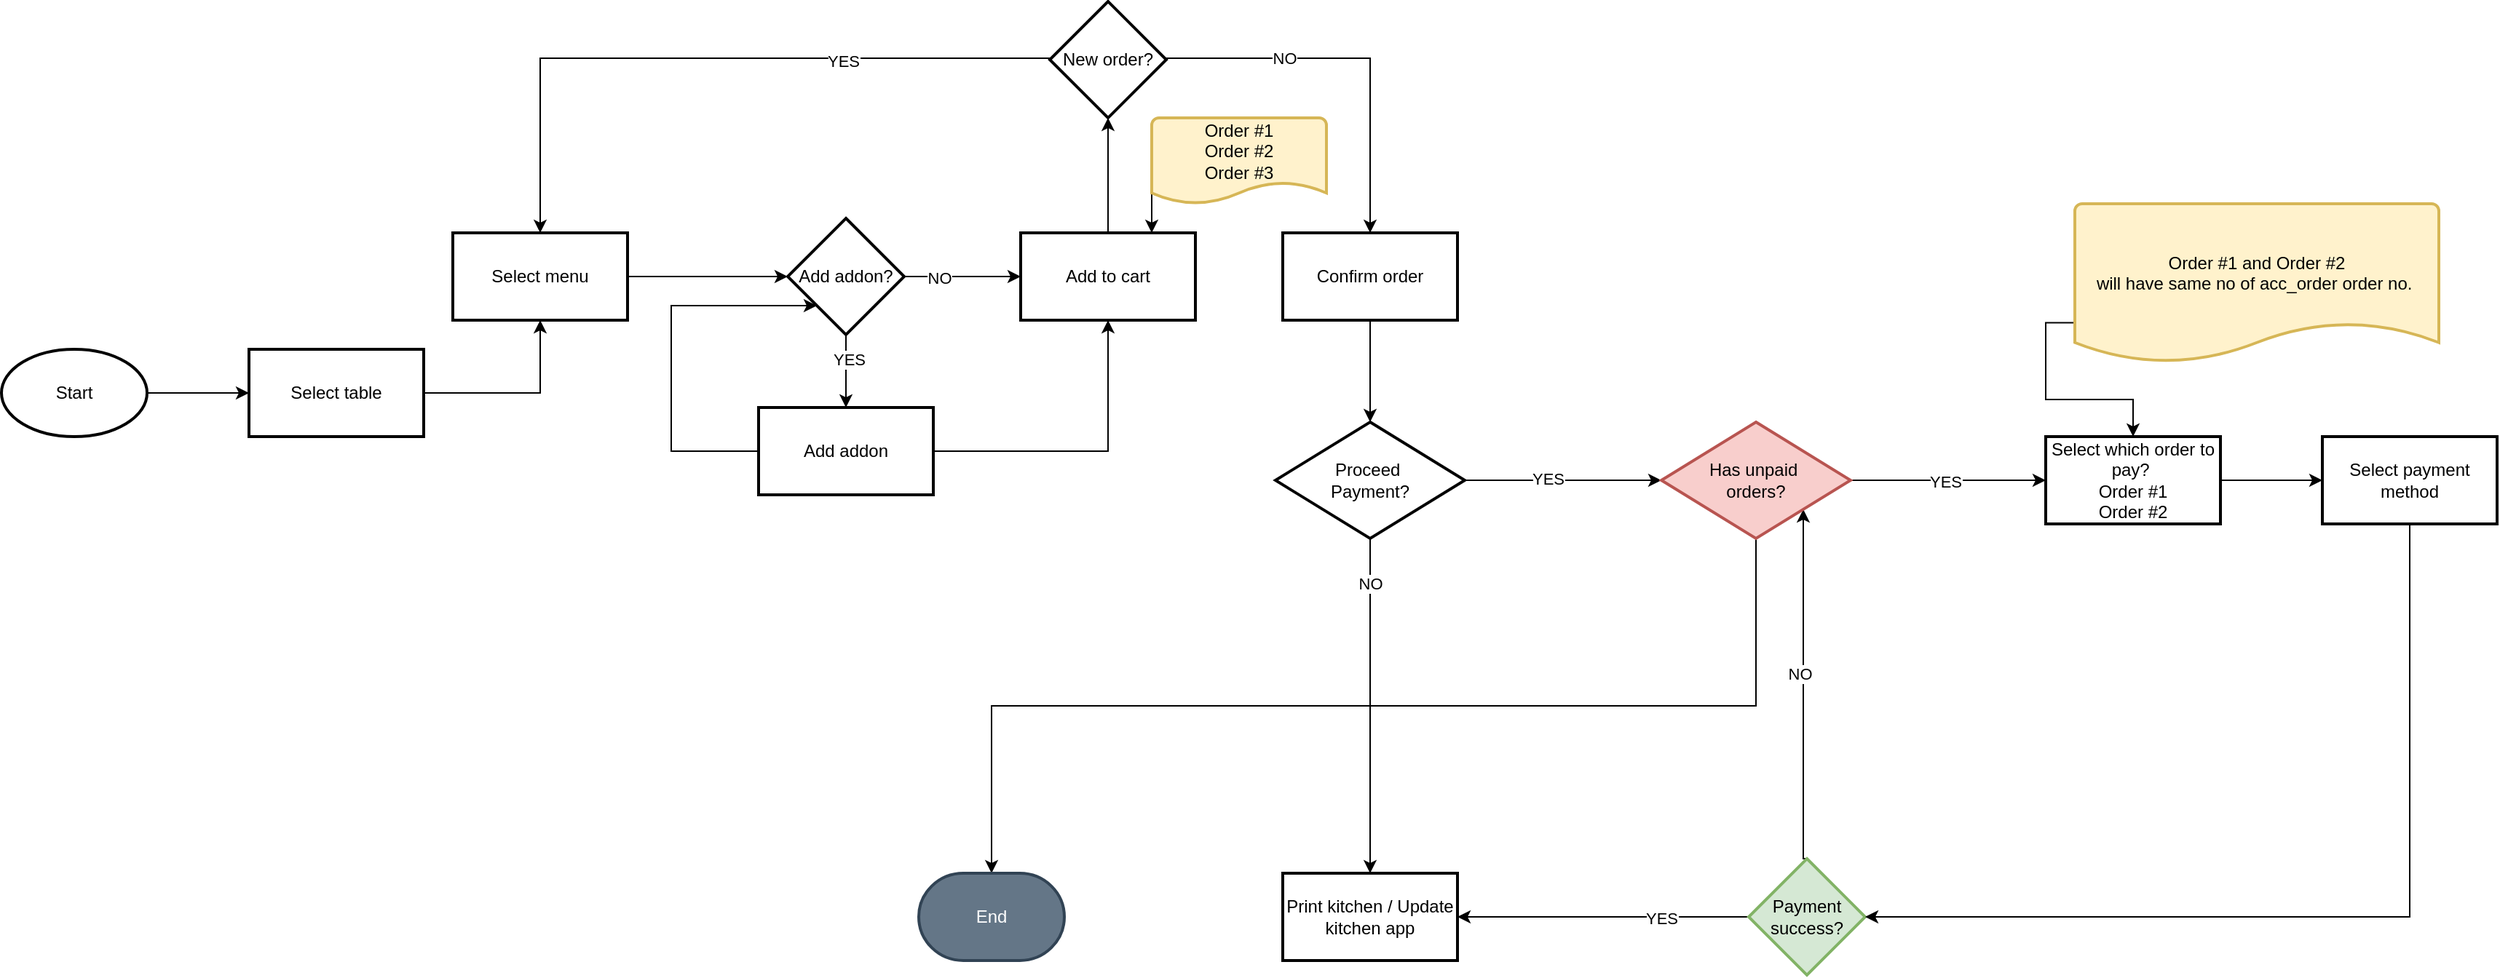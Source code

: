 <mxfile version="20.2.3" type="github">
  <diagram id="3l7OyPNLYXVI05V4PFVh" name="Page-1">
    <mxGraphModel dx="1261" dy="1618" grid="1" gridSize="10" guides="1" tooltips="1" connect="1" arrows="1" fold="1" page="1" pageScale="1" pageWidth="1169" pageHeight="827" math="0" shadow="0">
      <root>
        <mxCell id="0" />
        <mxCell id="1" parent="0" />
        <mxCell id="vBjFkJAr70sqD34y-y18-3" value="" style="edgeStyle=orthogonalEdgeStyle;rounded=0;orthogonalLoop=1;jettySize=auto;html=1;" parent="1" source="vBjFkJAr70sqD34y-y18-1" target="vBjFkJAr70sqD34y-y18-2" edge="1">
          <mxGeometry relative="1" as="geometry" />
        </mxCell>
        <mxCell id="vBjFkJAr70sqD34y-y18-1" value="Start" style="strokeWidth=2;html=1;shape=mxgraph.flowchart.start_1;whiteSpace=wrap;" parent="1" vertex="1">
          <mxGeometry x="40" y="200" width="100" height="60" as="geometry" />
        </mxCell>
        <mxCell id="vBjFkJAr70sqD34y-y18-5" value="" style="edgeStyle=orthogonalEdgeStyle;rounded=0;orthogonalLoop=1;jettySize=auto;html=1;" parent="1" source="vBjFkJAr70sqD34y-y18-2" target="vBjFkJAr70sqD34y-y18-4" edge="1">
          <mxGeometry relative="1" as="geometry" />
        </mxCell>
        <mxCell id="vBjFkJAr70sqD34y-y18-2" value="Select table" style="whiteSpace=wrap;html=1;strokeWidth=2;" parent="1" vertex="1">
          <mxGeometry x="210" y="200" width="120" height="60" as="geometry" />
        </mxCell>
        <mxCell id="vBjFkJAr70sqD34y-y18-11" value="" style="edgeStyle=orthogonalEdgeStyle;rounded=0;orthogonalLoop=1;jettySize=auto;html=1;" parent="1" source="vBjFkJAr70sqD34y-y18-4" target="vBjFkJAr70sqD34y-y18-10" edge="1">
          <mxGeometry relative="1" as="geometry" />
        </mxCell>
        <mxCell id="vBjFkJAr70sqD34y-y18-4" value="Select menu" style="whiteSpace=wrap;html=1;strokeWidth=2;" parent="1" vertex="1">
          <mxGeometry x="350" y="120" width="120" height="60" as="geometry" />
        </mxCell>
        <mxCell id="vBjFkJAr70sqD34y-y18-13" value="" style="edgeStyle=orthogonalEdgeStyle;rounded=0;orthogonalLoop=1;jettySize=auto;html=1;" parent="1" source="vBjFkJAr70sqD34y-y18-10" target="vBjFkJAr70sqD34y-y18-12" edge="1">
          <mxGeometry relative="1" as="geometry" />
        </mxCell>
        <mxCell id="vBjFkJAr70sqD34y-y18-19" value="YES" style="edgeLabel;html=1;align=center;verticalAlign=middle;resizable=0;points=[];" parent="vBjFkJAr70sqD34y-y18-13" vertex="1" connectable="0">
          <mxGeometry x="-0.325" y="2" relative="1" as="geometry">
            <mxPoint as="offset" />
          </mxGeometry>
        </mxCell>
        <mxCell id="vBjFkJAr70sqD34y-y18-17" value="" style="edgeStyle=orthogonalEdgeStyle;rounded=0;orthogonalLoop=1;jettySize=auto;html=1;" parent="1" source="vBjFkJAr70sqD34y-y18-10" target="vBjFkJAr70sqD34y-y18-16" edge="1">
          <mxGeometry relative="1" as="geometry" />
        </mxCell>
        <mxCell id="vBjFkJAr70sqD34y-y18-18" value="NO" style="edgeLabel;html=1;align=center;verticalAlign=middle;resizable=0;points=[];" parent="vBjFkJAr70sqD34y-y18-17" vertex="1" connectable="0">
          <mxGeometry x="-0.4" relative="1" as="geometry">
            <mxPoint y="1" as="offset" />
          </mxGeometry>
        </mxCell>
        <mxCell id="vBjFkJAr70sqD34y-y18-10" value="Add addon?" style="rhombus;whiteSpace=wrap;html=1;strokeWidth=2;" parent="1" vertex="1">
          <mxGeometry x="580" y="110" width="80" height="80" as="geometry" />
        </mxCell>
        <mxCell id="vBjFkJAr70sqD34y-y18-20" style="edgeStyle=orthogonalEdgeStyle;rounded=0;orthogonalLoop=1;jettySize=auto;html=1;exitX=0;exitY=0.5;exitDx=0;exitDy=0;entryX=0;entryY=1;entryDx=0;entryDy=0;" parent="1" source="vBjFkJAr70sqD34y-y18-12" target="vBjFkJAr70sqD34y-y18-10" edge="1">
          <mxGeometry relative="1" as="geometry">
            <Array as="points">
              <mxPoint x="500" y="270" />
              <mxPoint x="500" y="170" />
            </Array>
          </mxGeometry>
        </mxCell>
        <mxCell id="vBjFkJAr70sqD34y-y18-21" style="edgeStyle=orthogonalEdgeStyle;rounded=0;orthogonalLoop=1;jettySize=auto;html=1;exitX=1;exitY=0.5;exitDx=0;exitDy=0;entryX=0.5;entryY=1;entryDx=0;entryDy=0;" parent="1" source="vBjFkJAr70sqD34y-y18-12" target="vBjFkJAr70sqD34y-y18-16" edge="1">
          <mxGeometry relative="1" as="geometry" />
        </mxCell>
        <mxCell id="vBjFkJAr70sqD34y-y18-12" value="Add addon" style="whiteSpace=wrap;html=1;strokeWidth=2;" parent="1" vertex="1">
          <mxGeometry x="560" y="240" width="120" height="60" as="geometry" />
        </mxCell>
        <mxCell id="vBjFkJAr70sqD34y-y18-25" value="" style="edgeStyle=orthogonalEdgeStyle;rounded=0;orthogonalLoop=1;jettySize=auto;html=1;" parent="1" source="vBjFkJAr70sqD34y-y18-16" target="vBjFkJAr70sqD34y-y18-24" edge="1">
          <mxGeometry relative="1" as="geometry" />
        </mxCell>
        <mxCell id="vBjFkJAr70sqD34y-y18-16" value="Add to cart" style="whiteSpace=wrap;html=1;strokeWidth=2;" parent="1" vertex="1">
          <mxGeometry x="740" y="120" width="120" height="60" as="geometry" />
        </mxCell>
        <mxCell id="vBjFkJAr70sqD34y-y18-35" value="" style="edgeStyle=orthogonalEdgeStyle;rounded=0;orthogonalLoop=1;jettySize=auto;html=1;" parent="1" source="vBjFkJAr70sqD34y-y18-22" target="vBjFkJAr70sqD34y-y18-34" edge="1">
          <mxGeometry relative="1" as="geometry" />
        </mxCell>
        <mxCell id="vBjFkJAr70sqD34y-y18-22" value="Confirm order" style="whiteSpace=wrap;html=1;strokeWidth=2;" parent="1" vertex="1">
          <mxGeometry x="920" y="120" width="120" height="60" as="geometry" />
        </mxCell>
        <mxCell id="vBjFkJAr70sqD34y-y18-26" style="edgeStyle=orthogonalEdgeStyle;rounded=0;orthogonalLoop=1;jettySize=auto;html=1;exitX=0;exitY=0.5;exitDx=0;exitDy=0;entryX=0.5;entryY=0;entryDx=0;entryDy=0;" parent="1" source="vBjFkJAr70sqD34y-y18-24" target="vBjFkJAr70sqD34y-y18-4" edge="1">
          <mxGeometry relative="1" as="geometry">
            <Array as="points">
              <mxPoint x="760" />
              <mxPoint x="410" />
            </Array>
          </mxGeometry>
        </mxCell>
        <mxCell id="vBjFkJAr70sqD34y-y18-27" value="YES" style="edgeLabel;html=1;align=center;verticalAlign=middle;resizable=0;points=[];" parent="vBjFkJAr70sqD34y-y18-26" vertex="1" connectable="0">
          <mxGeometry x="-0.391" y="2" relative="1" as="geometry">
            <mxPoint as="offset" />
          </mxGeometry>
        </mxCell>
        <mxCell id="vBjFkJAr70sqD34y-y18-28" style="edgeStyle=orthogonalEdgeStyle;rounded=0;orthogonalLoop=1;jettySize=auto;html=1;exitX=1;exitY=0.5;exitDx=0;exitDy=0;entryX=0.5;entryY=0;entryDx=0;entryDy=0;" parent="1" source="vBjFkJAr70sqD34y-y18-24" target="vBjFkJAr70sqD34y-y18-22" edge="1">
          <mxGeometry relative="1" as="geometry">
            <Array as="points">
              <mxPoint x="840" />
              <mxPoint x="980" />
            </Array>
          </mxGeometry>
        </mxCell>
        <mxCell id="vBjFkJAr70sqD34y-y18-29" value="NO" style="edgeLabel;html=1;align=center;verticalAlign=middle;resizable=0;points=[];" parent="vBjFkJAr70sqD34y-y18-28" vertex="1" connectable="0">
          <mxGeometry x="-0.749" y="1" relative="1" as="geometry">
            <mxPoint x="49" y="1" as="offset" />
          </mxGeometry>
        </mxCell>
        <mxCell id="vBjFkJAr70sqD34y-y18-24" value="New order?" style="rhombus;whiteSpace=wrap;html=1;strokeWidth=2;" parent="1" vertex="1">
          <mxGeometry x="760" y="-39" width="80" height="80" as="geometry" />
        </mxCell>
        <mxCell id="vBjFkJAr70sqD34y-y18-55" style="edgeStyle=orthogonalEdgeStyle;rounded=0;orthogonalLoop=1;jettySize=auto;html=1;exitX=0;exitY=0.75;exitDx=0;exitDy=0;exitPerimeter=0;entryX=0.75;entryY=0;entryDx=0;entryDy=0;" parent="1" source="vBjFkJAr70sqD34y-y18-30" target="vBjFkJAr70sqD34y-y18-16" edge="1">
          <mxGeometry relative="1" as="geometry" />
        </mxCell>
        <mxCell id="vBjFkJAr70sqD34y-y18-30" value="Order #1&lt;br&gt;Order #2&lt;br&gt;Order #3&lt;br&gt;&lt;br&gt;" style="strokeWidth=2;html=1;shape=mxgraph.flowchart.document2;whiteSpace=wrap;size=0.25;fillColor=#fff2cc;strokeColor=#d6b656;" parent="1" vertex="1">
          <mxGeometry x="830" y="41" width="120" height="59" as="geometry" />
        </mxCell>
        <mxCell id="vBjFkJAr70sqD34y-y18-32" value="Print kitchen / Update kitchen app" style="whiteSpace=wrap;html=1;strokeWidth=2;" parent="1" vertex="1">
          <mxGeometry x="920" y="560" width="120" height="60" as="geometry" />
        </mxCell>
        <mxCell id="vBjFkJAr70sqD34y-y18-38" style="edgeStyle=orthogonalEdgeStyle;rounded=0;orthogonalLoop=1;jettySize=auto;html=1;exitX=0.5;exitY=1;exitDx=0;exitDy=0;entryX=0.5;entryY=0;entryDx=0;entryDy=0;" parent="1" source="vBjFkJAr70sqD34y-y18-34" target="vBjFkJAr70sqD34y-y18-32" edge="1">
          <mxGeometry relative="1" as="geometry" />
        </mxCell>
        <mxCell id="vBjFkJAr70sqD34y-y18-39" value="NO" style="edgeLabel;html=1;align=center;verticalAlign=middle;resizable=0;points=[];" parent="vBjFkJAr70sqD34y-y18-38" vertex="1" connectable="0">
          <mxGeometry x="0.371" y="2" relative="1" as="geometry">
            <mxPoint x="-2" y="-127" as="offset" />
          </mxGeometry>
        </mxCell>
        <mxCell id="eRqvRhQwkzj9iYlvWfdD-3" value="" style="edgeStyle=orthogonalEdgeStyle;rounded=0;orthogonalLoop=1;jettySize=auto;html=1;" edge="1" parent="1" source="vBjFkJAr70sqD34y-y18-34" target="eRqvRhQwkzj9iYlvWfdD-2">
          <mxGeometry relative="1" as="geometry" />
        </mxCell>
        <mxCell id="eRqvRhQwkzj9iYlvWfdD-12" value="YES" style="edgeLabel;html=1;align=center;verticalAlign=middle;resizable=0;points=[];" vertex="1" connectable="0" parent="eRqvRhQwkzj9iYlvWfdD-3">
          <mxGeometry x="-0.141" y="1" relative="1" as="geometry">
            <mxPoint x="-1" as="offset" />
          </mxGeometry>
        </mxCell>
        <mxCell id="vBjFkJAr70sqD34y-y18-34" value="Proceed&amp;nbsp;&lt;br&gt;Payment?" style="rhombus;whiteSpace=wrap;html=1;strokeWidth=2;" parent="1" vertex="1">
          <mxGeometry x="915" y="250" width="130" height="80" as="geometry" />
        </mxCell>
        <mxCell id="vBjFkJAr70sqD34y-y18-50" value="" style="edgeStyle=orthogonalEdgeStyle;rounded=0;orthogonalLoop=1;jettySize=auto;html=1;" parent="1" source="vBjFkJAr70sqD34y-y18-40" target="vBjFkJAr70sqD34y-y18-49" edge="1">
          <mxGeometry relative="1" as="geometry" />
        </mxCell>
        <mxCell id="vBjFkJAr70sqD34y-y18-40" value="Select which order to pay?&amp;nbsp;&lt;br&gt;Order #1&lt;br&gt;Order #2&lt;br&gt;" style="whiteSpace=wrap;html=1;strokeWidth=2;" parent="1" vertex="1">
          <mxGeometry x="1444" y="260" width="120" height="60" as="geometry" />
        </mxCell>
        <mxCell id="vBjFkJAr70sqD34y-y18-46" style="edgeStyle=orthogonalEdgeStyle;rounded=0;orthogonalLoop=1;jettySize=auto;html=1;exitX=0;exitY=0.5;exitDx=0;exitDy=0;entryX=1;entryY=0.5;entryDx=0;entryDy=0;" parent="1" source="vBjFkJAr70sqD34y-y18-44" target="vBjFkJAr70sqD34y-y18-32" edge="1">
          <mxGeometry relative="1" as="geometry" />
        </mxCell>
        <mxCell id="vBjFkJAr70sqD34y-y18-47" value="YES" style="edgeLabel;html=1;align=center;verticalAlign=middle;resizable=0;points=[];" parent="vBjFkJAr70sqD34y-y18-46" vertex="1" connectable="0">
          <mxGeometry x="-0.399" y="1" relative="1" as="geometry">
            <mxPoint as="offset" />
          </mxGeometry>
        </mxCell>
        <mxCell id="eRqvRhQwkzj9iYlvWfdD-9" style="edgeStyle=orthogonalEdgeStyle;rounded=0;orthogonalLoop=1;jettySize=auto;html=1;exitX=0.5;exitY=0;exitDx=0;exitDy=0;entryX=1;entryY=1;entryDx=0;entryDy=0;" edge="1" parent="1" source="vBjFkJAr70sqD34y-y18-44" target="eRqvRhQwkzj9iYlvWfdD-2">
          <mxGeometry relative="1" as="geometry">
            <Array as="points">
              <mxPoint x="1278" y="550" />
            </Array>
          </mxGeometry>
        </mxCell>
        <mxCell id="eRqvRhQwkzj9iYlvWfdD-10" value="NO" style="edgeLabel;html=1;align=center;verticalAlign=middle;resizable=0;points=[];" vertex="1" connectable="0" parent="eRqvRhQwkzj9iYlvWfdD-9">
          <mxGeometry x="0.068" y="3" relative="1" as="geometry">
            <mxPoint as="offset" />
          </mxGeometry>
        </mxCell>
        <mxCell id="vBjFkJAr70sqD34y-y18-44" value="Payment&lt;br&gt;success?" style="rhombus;whiteSpace=wrap;html=1;strokeWidth=2;fillColor=#d5e8d4;strokeColor=#82b366;" parent="1" vertex="1">
          <mxGeometry x="1240" y="550" width="80" height="80" as="geometry" />
        </mxCell>
        <mxCell id="vBjFkJAr70sqD34y-y18-51" style="edgeStyle=orthogonalEdgeStyle;rounded=0;orthogonalLoop=1;jettySize=auto;html=1;exitX=0.5;exitY=1;exitDx=0;exitDy=0;entryX=1;entryY=0.5;entryDx=0;entryDy=0;" parent="1" source="vBjFkJAr70sqD34y-y18-49" target="vBjFkJAr70sqD34y-y18-44" edge="1">
          <mxGeometry relative="1" as="geometry" />
        </mxCell>
        <mxCell id="vBjFkJAr70sqD34y-y18-49" value="Select payment method" style="whiteSpace=wrap;html=1;strokeWidth=2;" parent="1" vertex="1">
          <mxGeometry x="1634" y="260" width="120" height="60" as="geometry" />
        </mxCell>
        <mxCell id="vBjFkJAr70sqD34y-y18-54" style="edgeStyle=orthogonalEdgeStyle;rounded=0;orthogonalLoop=1;jettySize=auto;html=1;exitX=0;exitY=0.75;exitDx=0;exitDy=0;exitPerimeter=0;" parent="1" source="vBjFkJAr70sqD34y-y18-53" target="vBjFkJAr70sqD34y-y18-40" edge="1">
          <mxGeometry relative="1" as="geometry" />
        </mxCell>
        <mxCell id="vBjFkJAr70sqD34y-y18-53" value="Order #1 and Order #2&lt;br&gt;will have same no of acc_order order no.&amp;nbsp;&lt;br&gt;&lt;br&gt;" style="strokeWidth=2;html=1;shape=mxgraph.flowchart.document2;whiteSpace=wrap;size=0.25;fillColor=#fff2cc;strokeColor=#d6b656;" parent="1" vertex="1">
          <mxGeometry x="1464" y="100" width="250" height="109" as="geometry" />
        </mxCell>
        <mxCell id="eRqvRhQwkzj9iYlvWfdD-4" style="edgeStyle=orthogonalEdgeStyle;rounded=0;orthogonalLoop=1;jettySize=auto;html=1;exitX=1;exitY=0.5;exitDx=0;exitDy=0;entryX=0;entryY=0.5;entryDx=0;entryDy=0;" edge="1" parent="1" source="eRqvRhQwkzj9iYlvWfdD-2" target="vBjFkJAr70sqD34y-y18-40">
          <mxGeometry relative="1" as="geometry" />
        </mxCell>
        <mxCell id="eRqvRhQwkzj9iYlvWfdD-11" value="YES" style="edgeLabel;html=1;align=center;verticalAlign=middle;resizable=0;points=[];" vertex="1" connectable="0" parent="eRqvRhQwkzj9iYlvWfdD-4">
          <mxGeometry x="-0.03" y="-1" relative="1" as="geometry">
            <mxPoint as="offset" />
          </mxGeometry>
        </mxCell>
        <mxCell id="eRqvRhQwkzj9iYlvWfdD-8" style="edgeStyle=orthogonalEdgeStyle;rounded=0;orthogonalLoop=1;jettySize=auto;html=1;exitX=0.5;exitY=1;exitDx=0;exitDy=0;entryX=0.5;entryY=0;entryDx=0;entryDy=0;entryPerimeter=0;" edge="1" parent="1" source="eRqvRhQwkzj9iYlvWfdD-2" target="eRqvRhQwkzj9iYlvWfdD-7">
          <mxGeometry relative="1" as="geometry" />
        </mxCell>
        <mxCell id="eRqvRhQwkzj9iYlvWfdD-2" value="Has unpaid&amp;nbsp;&lt;br&gt;orders?" style="rhombus;whiteSpace=wrap;html=1;strokeWidth=2;fillColor=#f8cecc;strokeColor=#b85450;" vertex="1" parent="1">
          <mxGeometry x="1180" y="250" width="130" height="80" as="geometry" />
        </mxCell>
        <mxCell id="eRqvRhQwkzj9iYlvWfdD-7" value="End" style="strokeWidth=2;html=1;shape=mxgraph.flowchart.terminator;whiteSpace=wrap;fillColor=#647687;fontColor=#ffffff;strokeColor=#314354;" vertex="1" parent="1">
          <mxGeometry x="670" y="560" width="100" height="60" as="geometry" />
        </mxCell>
      </root>
    </mxGraphModel>
  </diagram>
</mxfile>
